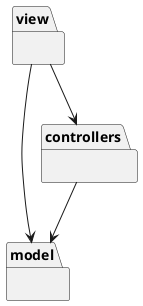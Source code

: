 @startuml

namespace model {
}

namespace view {
}

namespace controllers {
}

view --> model
view --> controllers
controllers --> model

@enduml
